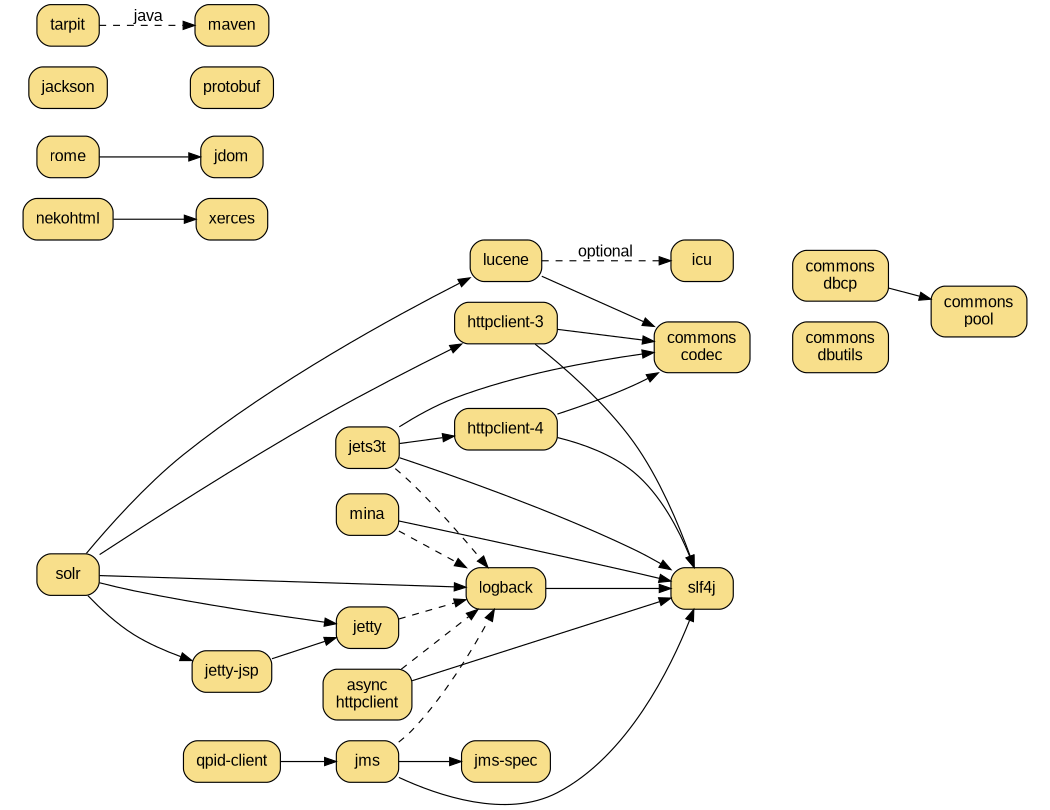 digraph "RJack Gem Dependency Graph" {
  bgcolor="transparent";
  rankdir=LR;
  size="7.0,6.5";
  node [ shape=box, style="filled,rounded", fillcolor="#f8df8b",
         fontname="Arial", margin="0.15,0.1" ];
  edge [ fontname="Arial" ];

  "solr"          [ target=_parent, URL="solr/" ];
  "lucene"        [ target=_parent, URL="lucene/" ];

  "jets3t"        [ target=_parent, URL="jets3t/" ];

  "httpclient-3"  [ target=_parent, URL="httpclient-3/" ];
  "httpclient-4"  [ target=_parent, URL="httpclient-4/" ];

  "icu"           [ target=_parent, URL="icu/" ];

  "jetty"         [ target=_parent, URL="jetty/" ];
  "jetty-jsp"     [ target=_parent, URL="jetty-jsp/" ];

  "slf4j"         [ target=_parent, URL="slf4j/", group=log ];
  "logback"       [ target=_parent, URL="logback/", group=log ];

  "commons-codec" [ label=<commons<br/>codec>
                    target=_parent, URL="commons-codec/", group=commons ];

  "jms-spec"      [ target=_parent, URL="jms-spec/", group=net ];
  "jms"           [ target=_parent, URL="jms/", group=net ];
  "mina"          [ target=_parent, URL="mina/", group=net ];
  "qpid-client"   [ target=_parent, URL="qpid-client/", group=net ];

  "async-httpclient" [ label=<async<br/>httpclient>
                       target=_parent, URL="async-httpclient/" ];

  subgraph cluster_db {
    style=invis
    "commons-dbcp"    [ label=<commons<br/>dbcp>
                        target=_parent, URL="commons-dbcp/", group=commons ];
    "commons-dbutils" [ label=<commons<br/>dbutils>
                        target=_parent, URL="commons-dbutils/", group=commons ];
    "commons-pool"    [ label=<commons<br/>pool>
                        target=_parent, URL="commons-pool/", group=commons ];
  }
  subgraph cluster_xml {
    style=invis

    "rome"          [ target=_parent, URL="rome/", group=ml ];
    "jdom"          [ target=_parent, URL="jdom/", group=ml ];
    "nekohtml"      [ target=_parent, URL="nekohtml/", group=ml ];
    "xerces"        [ target=_parent, URL="xerces/", group=ml ];

    "rome" -> "xerces" [ style=invis ];
  }

  subgraph cluster_ser {
    style=invis
    "jackson"       [ target=_parent, URL="jackson/", group=ser ];
    "protobuf"      [ target=_parent, URL="protobuf/", group=ser ];
    "jackson" -> "protobuf" [ style=invis ];
  }

  "tarpit"        [ target=_parent, URL="tarpit/" ];
  "maven"         [ target=_parent, URL="maven/" ];

  "commons-dbcp" -> "commons-pool";
  "commons-dbutils" -> "commons-pool" [ style=invis ];

  "tarpit"       -> "maven" [ style=dashed, label="java" ];

  "jets3t"       -> "logback" [ style=dashed ];
  "jets3t"       -> "httpclient-4";
  "jets3t"       -> "commons-codec";
  "jets3t"       -> "slf4j";

  "rome"         -> "jdom"
  "nekohtml"     -> "xerces"

  "httpclient-3"   -> "commons-codec";
  "httpclient-4"   -> "commons-codec";
#  "httpclient"   -> "logback" [ style=dashed ];
  "httpclient-3"   -> "slf4j";
  "httpclient-4"   -> "slf4j";

  "jetty-jsp"    -> "jetty";
  "jetty"        -> "logback" [ style=dashed ];
#  "jetty"        -> "slf4j"   [ style=dashed ];

  "logback"      -> "slf4j";

  "jms"          -> "jms-spec";
  "jms"          -> "slf4j";
  "jms"          -> "logback" [ style=dashed ];

  "mina"         -> "slf4j";
  "mina"         -> "logback" [ style=dashed ];

  "qpid-client"  -> "jms";
#  "qpid-client"  -> "slf4j";
#  "qpid-client"  -> "logback" [ style=dashed ];

  "async-httpclient" -> "slf4j"
  "async-httpclient" -> "logback" [ style=dashed ];

  "lucene" -> "commons-codec"
  "lucene" -> "icu"           [ style=dashed, label="optional" ];

  "solr"   -> "lucene"
  "solr"   -> "jetty"
  "solr"   -> "jetty-jsp"
  "solr"   -> "httpclient-3"
  "solr"   -> "logback";
#  "solr"   -> "slf4j"

# for association only
  "commons-codec" -> "commons-dbutils" [ style=invis ];
}
